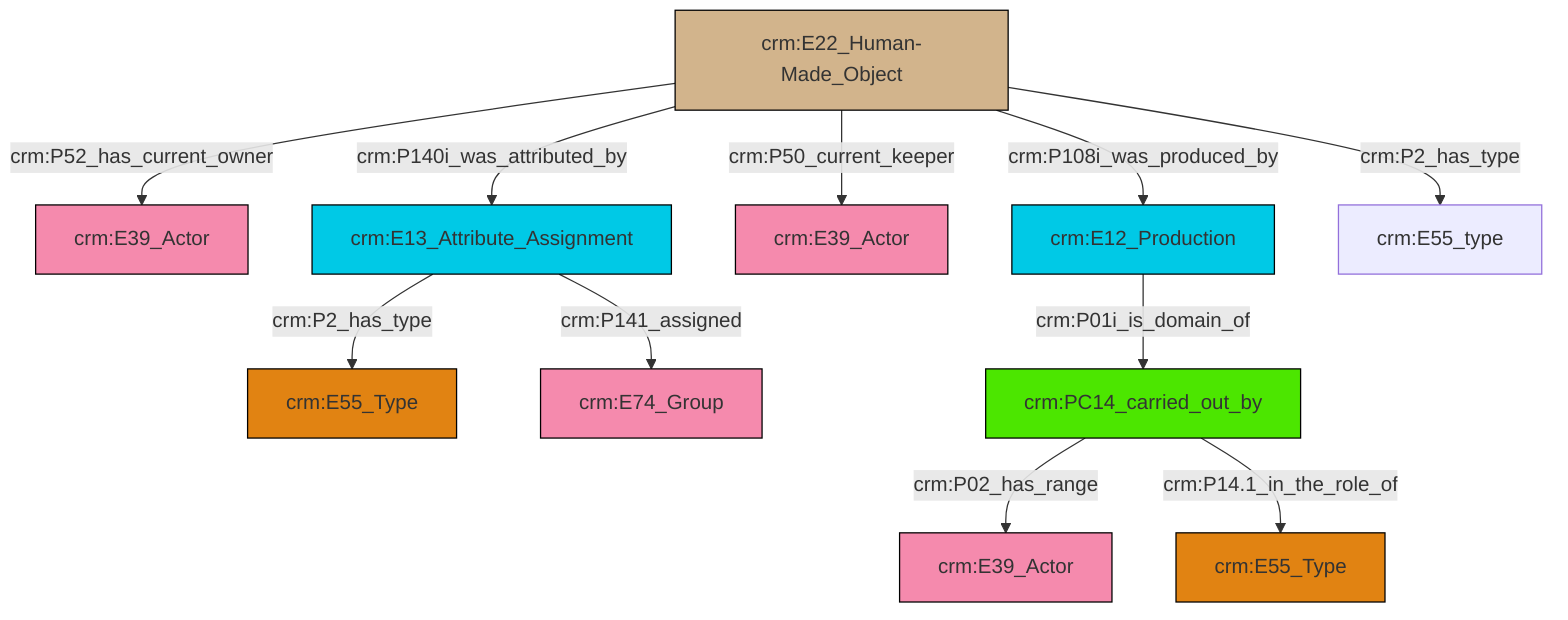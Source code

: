 graph TD
classDef Literal fill:#f2f2f2,stroke:#000000;
classDef CRM_Entity fill:#FFFFFF,stroke:#000000;
classDef Temporal_Entity fill:#00C9E6, stroke:#000000;
classDef Type fill:#E18312, stroke:#000000;
classDef Time-Span fill:#2C9C91, stroke:#000000;
classDef Appellation fill:#FFEB7F, stroke:#000000;
classDef Place fill:#008836, stroke:#000000;
classDef Persistent_Item fill:#B266B2, stroke:#000000;
classDef Conceptual_Object fill:#FFD700, stroke:#000000;
classDef Physical_Thing fill:#D2B48C, stroke:#000000;
classDef Actor fill:#f58aad, stroke:#000000;
classDef PC_Classes fill:#4ce600, stroke:#000000;
classDef Multi fill:#cccccc,stroke:#000000;

0["crm:E22_Human-Made_Object"]:::Physical_Thing -->|crm:P140i_was_attributed_by| 4["crm:E13_Attribute_Assignment"]:::Temporal_Entity
4["crm:E13_Attribute_Assignment"]:::Temporal_Entity -->|crm:P2_has_type| 7["crm:E55_Type"]:::Type
0["crm:E22_Human-Made_Object"]:::Physical_Thing -->|crm:P50_current_keeper| 5["crm:E39_Actor"]:::Actor
0["crm:E22_Human-Made_Object"]:::Physical_Thing -->|crm:P108i_was_produced_by| 11["crm:E12_Production"]:::Temporal_Entity
0["crm:E22_Human-Made_Object"]:::Physical_Thing -->|crm:P2_has_type| 13["crm:E55_type"]:::Default
17["crm:PC14_carried_out_by"]:::PC_Classes -->|crm:P02_has_range| 14["crm:E39_Actor"]:::Actor
4["crm:E13_Attribute_Assignment"]:::Temporal_Entity -->|crm:P141_assigned| 9["crm:E74_Group"]:::Actor
17["crm:PC14_carried_out_by"]:::PC_Classes -->|crm:P14.1_in_the_role_of| 18["crm:E55_Type"]:::Type
11["crm:E12_Production"]:::Temporal_Entity -->|crm:P01i_is_domain_of| 17["crm:PC14_carried_out_by"]:::PC_Classes
0["crm:E22_Human-Made_Object"]:::Physical_Thing -->|crm:P52_has_current_owner| 2["crm:E39_Actor"]:::Actor